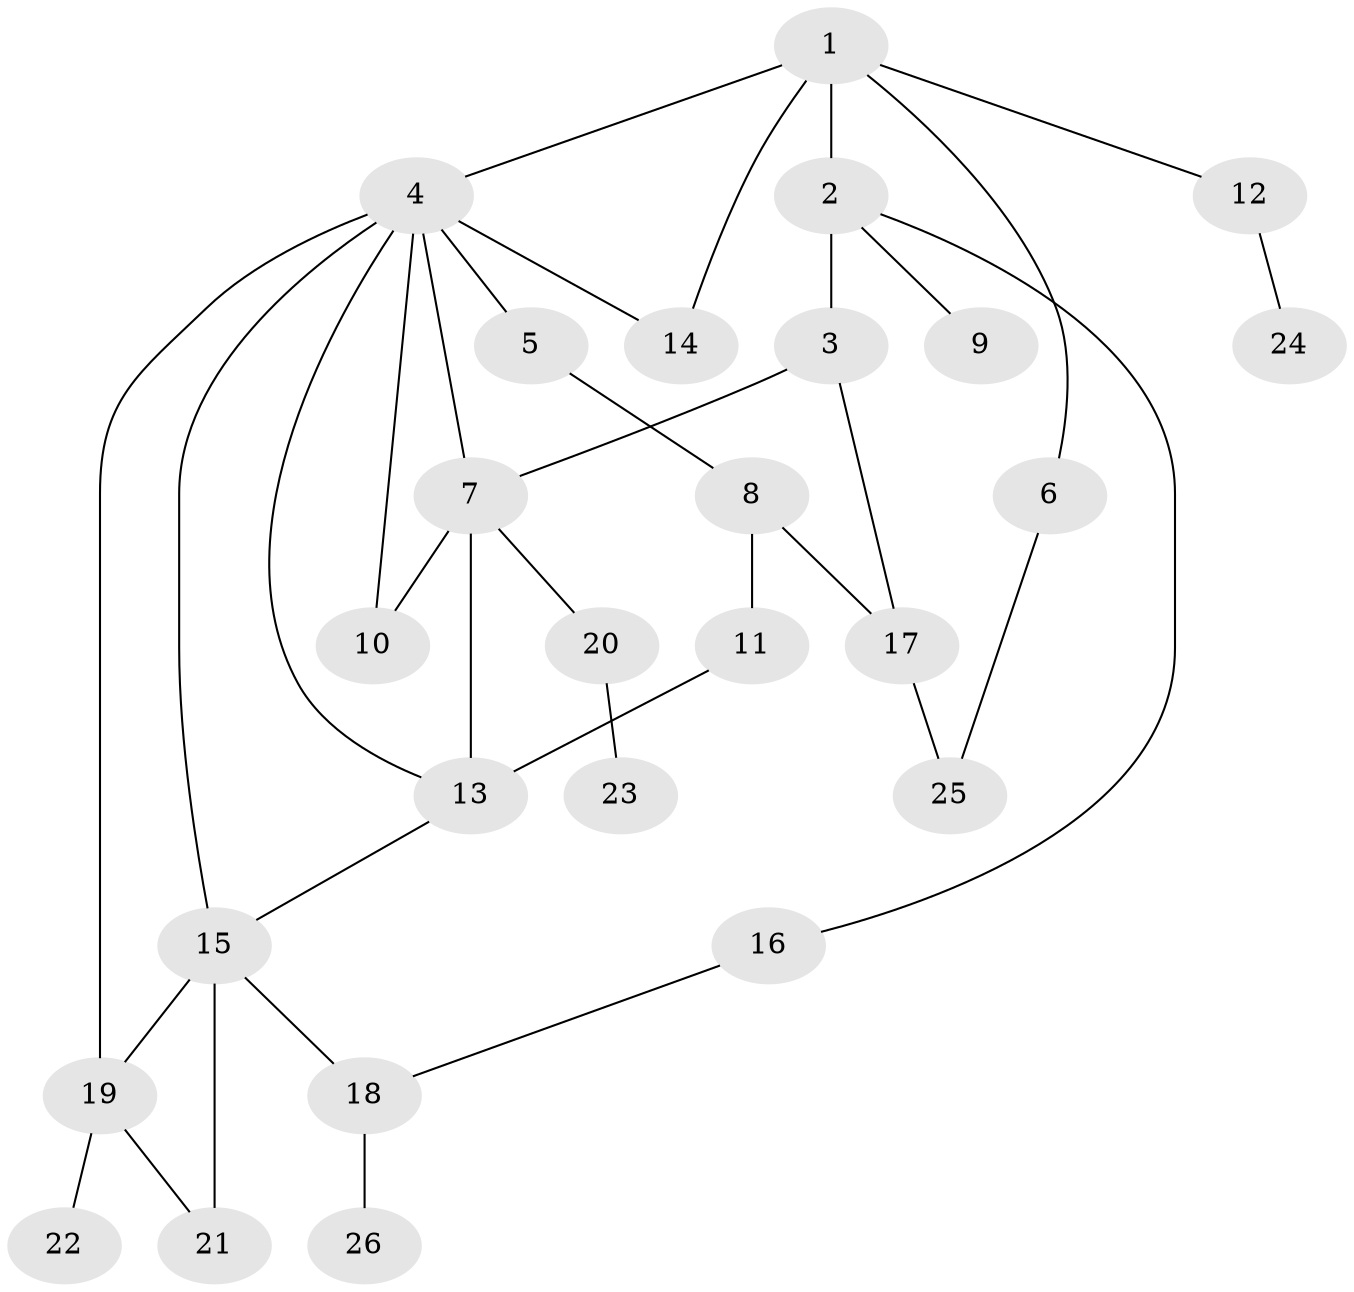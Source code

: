 // original degree distribution, {3: 0.25, 8: 0.0125, 5: 0.05, 4: 0.05, 6: 0.025, 2: 0.2625, 9: 0.0125, 1: 0.3375}
// Generated by graph-tools (version 1.1) at 2025/48/03/04/25 22:48:55]
// undirected, 26 vertices, 36 edges
graph export_dot {
  node [color=gray90,style=filled];
  1;
  2;
  3;
  4;
  5;
  6;
  7;
  8;
  9;
  10;
  11;
  12;
  13;
  14;
  15;
  16;
  17;
  18;
  19;
  20;
  21;
  22;
  23;
  24;
  25;
  26;
  1 -- 2 [weight=4.0];
  1 -- 4 [weight=3.0];
  1 -- 6 [weight=1.0];
  1 -- 12 [weight=1.0];
  1 -- 14 [weight=1.0];
  2 -- 3 [weight=1.0];
  2 -- 9 [weight=1.0];
  2 -- 16 [weight=1.0];
  3 -- 7 [weight=1.0];
  3 -- 17 [weight=2.0];
  4 -- 5 [weight=2.0];
  4 -- 7 [weight=2.0];
  4 -- 10 [weight=1.0];
  4 -- 13 [weight=1.0];
  4 -- 14 [weight=1.0];
  4 -- 15 [weight=2.0];
  4 -- 19 [weight=1.0];
  5 -- 8 [weight=1.0];
  6 -- 25 [weight=1.0];
  7 -- 10 [weight=1.0];
  7 -- 13 [weight=1.0];
  7 -- 20 [weight=1.0];
  8 -- 11 [weight=1.0];
  8 -- 17 [weight=1.0];
  11 -- 13 [weight=2.0];
  12 -- 24 [weight=1.0];
  13 -- 15 [weight=1.0];
  15 -- 18 [weight=1.0];
  15 -- 19 [weight=1.0];
  15 -- 21 [weight=2.0];
  16 -- 18 [weight=1.0];
  17 -- 25 [weight=1.0];
  18 -- 26 [weight=1.0];
  19 -- 21 [weight=1.0];
  19 -- 22 [weight=1.0];
  20 -- 23 [weight=1.0];
}
